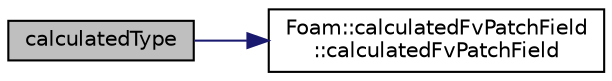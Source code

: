digraph "calculatedType"
{
  bgcolor="transparent";
  edge [fontname="Helvetica",fontsize="10",labelfontname="Helvetica",labelfontsize="10"];
  node [fontname="Helvetica",fontsize="10",shape=record];
  rankdir="LR";
  Node1 [label="calculatedType",height=0.2,width=0.4,color="black", fillcolor="grey75", style="filled", fontcolor="black"];
  Node1 -> Node2 [color="midnightblue",fontsize="10",style="solid",fontname="Helvetica"];
  Node2 [label="Foam::calculatedFvPatchField\l::calculatedFvPatchField",height=0.2,width=0.4,color="black",URL="$a00193.html#a23d34e9522c57f9f6497eabce1a7a09b",tooltip="Construct from patch and internal field. "];
}
